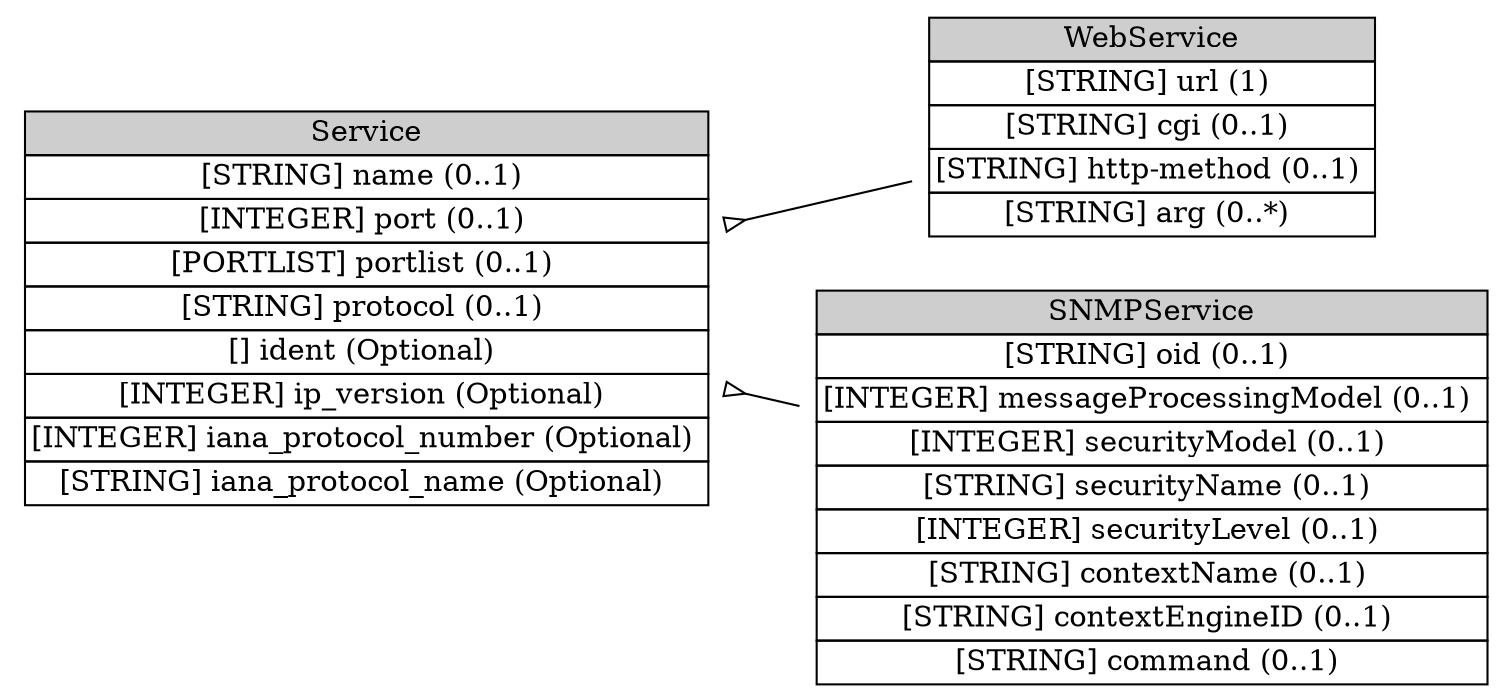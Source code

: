 digraph Service {
	graph [rankdir=LR];
	node [label="\N"];
	graph [bb="0,0,692,314"];
	Service [label=<<table BORDER="0" CELLBORDER="1" CELLSPACING="0"> <tr > <td BGCOLOR="#CECECE" HREF="#" TITLE="The Service class describes network services on sources and targets. It can identify services by name, port, and protocol. When Service occurs as an aggregate class of Source, it is understood that the service is one from which activity of interest is originating; and that the service is &quot;attached&quot; to the Node, Process, and User information also contained in Source. Likewise, when Service occurs as an aggregate class of Target, it is understood that the service is one to which activity of interest is being directed; and that the service is &quot;attached&quot; to the Node, Process, and User information also contained in Target. If Service occurs in both Source and Target, then information in both locations should be the same. If information is the same in both locations and implementers wish to carry it in only one location, they should specify it as an aggregate of the Target class. ">Service</td> </tr>" %<tr><td HREF="#" TITLE="The name of the service.  Whenever possible, the name from the IANA list of well-known ports SHOULD be used.">[STRING] name (0..1) </td></tr>%<tr><td HREF="#" TITLE="The port number being used.">[INTEGER] port (0..1) </td></tr>%<tr><td HREF="#" TITLE="A list of port numbers being used; see Section 3.2.8 for formatting rules.  If a portlist is given, the iana_protocol_number and iana_protocol_name MUST apply to all the elements of the list.">[PORTLIST] portlist (0..1) </td></tr>%<tr><td HREF="#" TITLE="Additional information about the protocol being used.  The intent of the protocol field is to carry additional information related to the protocol being used when the &lt;Service&gt; attributes iana_protocol_number or/and iana_protocol_name are filed.">[STRING] protocol (0..1) </td></tr>%<tr><td HREF="#" TITLE="A unique identifier for the service; see Section 3.2.9.">[] ident (Optional) </td></tr>%<tr><td HREF="#" TITLE="The IP version number.">[INTEGER] ip_version (Optional) </td></tr>%<tr><td HREF="#" TITLE="The IANA protocol number.">[INTEGER] iana_protocol_number (Optional) </td></tr>%<tr><td HREF="#" TITLE="The IANA protocol name.">[STRING] iana_protocol_name (Optional) </td></tr>%</table>>, shape=plaintext, pos="167,177", width="4.6111", height="2.625"];
	WebService [label=<<table BORDER="0" CELLBORDER="1" CELLSPACING="0"> <tr > <td BGCOLOR="#CECECE" HREF="#" TITLE="The WebService class carries additional information related to web traffic. ">WebService</td> </tr>" %<tr><td HREF="#" TITLE="The URL in the request.">[STRING] url (1) </td></tr>%<tr><td HREF="#" TITLE="The CGI script in the request, without arguments.">[STRING] cgi (0..1) </td></tr>%<tr><td HREF="#" TITLE="The HTTP method (PUT, GET) used in the request.">[STRING] http-method (0..1) </td></tr>%<tr><td HREF="#" TITLE="The arguments to the CGI script.">[STRING] arg (0..*) </td></tr>%</table>>, shape=plaintext, pos="531,260", width="3.1389", height="1.5139"];
	SNMPService [label=<<table BORDER="0" CELLBORDER="1" CELLSPACING="0"> <tr > <td BGCOLOR="#CECECE" HREF="#" TITLE="The SNMPService class carries additional information related to SNMP traffic. The aggregate classes composing SNMPService must be interpreted as described in RFC 3411 [15] and RFC 3584 [16]. ">SNMPService</td> </tr>" %<tr><td HREF="#" TITLE="The object identifier in the request.">[STRING] oid (0..1) </td></tr>%<tr><td HREF="#" TITLE="The SNMP version, typically 0 for SNMPv1, 1 for SNMPv2c, 2 for SNMPv2u and SNMPv2*, and 3 for SNMPv3; see RFC 3411 [15] Section 5 for appropriate values.">[INTEGER] messageProcessingModel (0..1) </td></tr>%<tr><td HREF="#" TITLE="The identification of the security model in use, typically 0 for any, 1 for SNMPv1, 2 for SNMPv2c, and 3 for USM; see RFC 3411 [15] Section 5 for appropriate values.">[INTEGER] securityModel (0..1) </td></tr>%<tr><td HREF="#" TITLE="The object&#39;s security name; see RFC 3411 [15] Section 3.2.2.">[STRING] securityName (0..1) </td></tr>%<tr><td HREF="#" TITLE="The security level of the SNMP request; see RFC 3411 [15] Section 3.4.3.">[INTEGER] securityLevel (0..1) </td></tr>%<tr><td HREF="#" TITLE="The object&#39;s context name; see RFC 3411 [15] Section 3.3.3.">[STRING] contextName (0..1) </td></tr>%<tr><td HREF="#" TITLE="The object&#39;s context engine identifier; see RFC 3411 [15] Section 3.3.2.">[STRING] contextEngineID (0..1) </td></tr>%<tr><td HREF="#" TITLE="The command sent to the SNMP server (GET, SET, etc.).">[STRING] command (0..1) </td></tr>%</table>>, shape=plaintext, pos="531,94", width="4.4444", height="2.625"];
	Service -> WebService [dir=back, arrowtail=invempty, pos="s,333.55,214.98 343.61,217.27 368.88,223.03 394.29,228.83 417.89,234.21"];
	Service -> SNMPService [dir=back, arrowtail=invempty, pos="s,333.55,139.02 343.34,136.79 352.37,134.73 361.42,132.67 370.4,130.62"];
}
